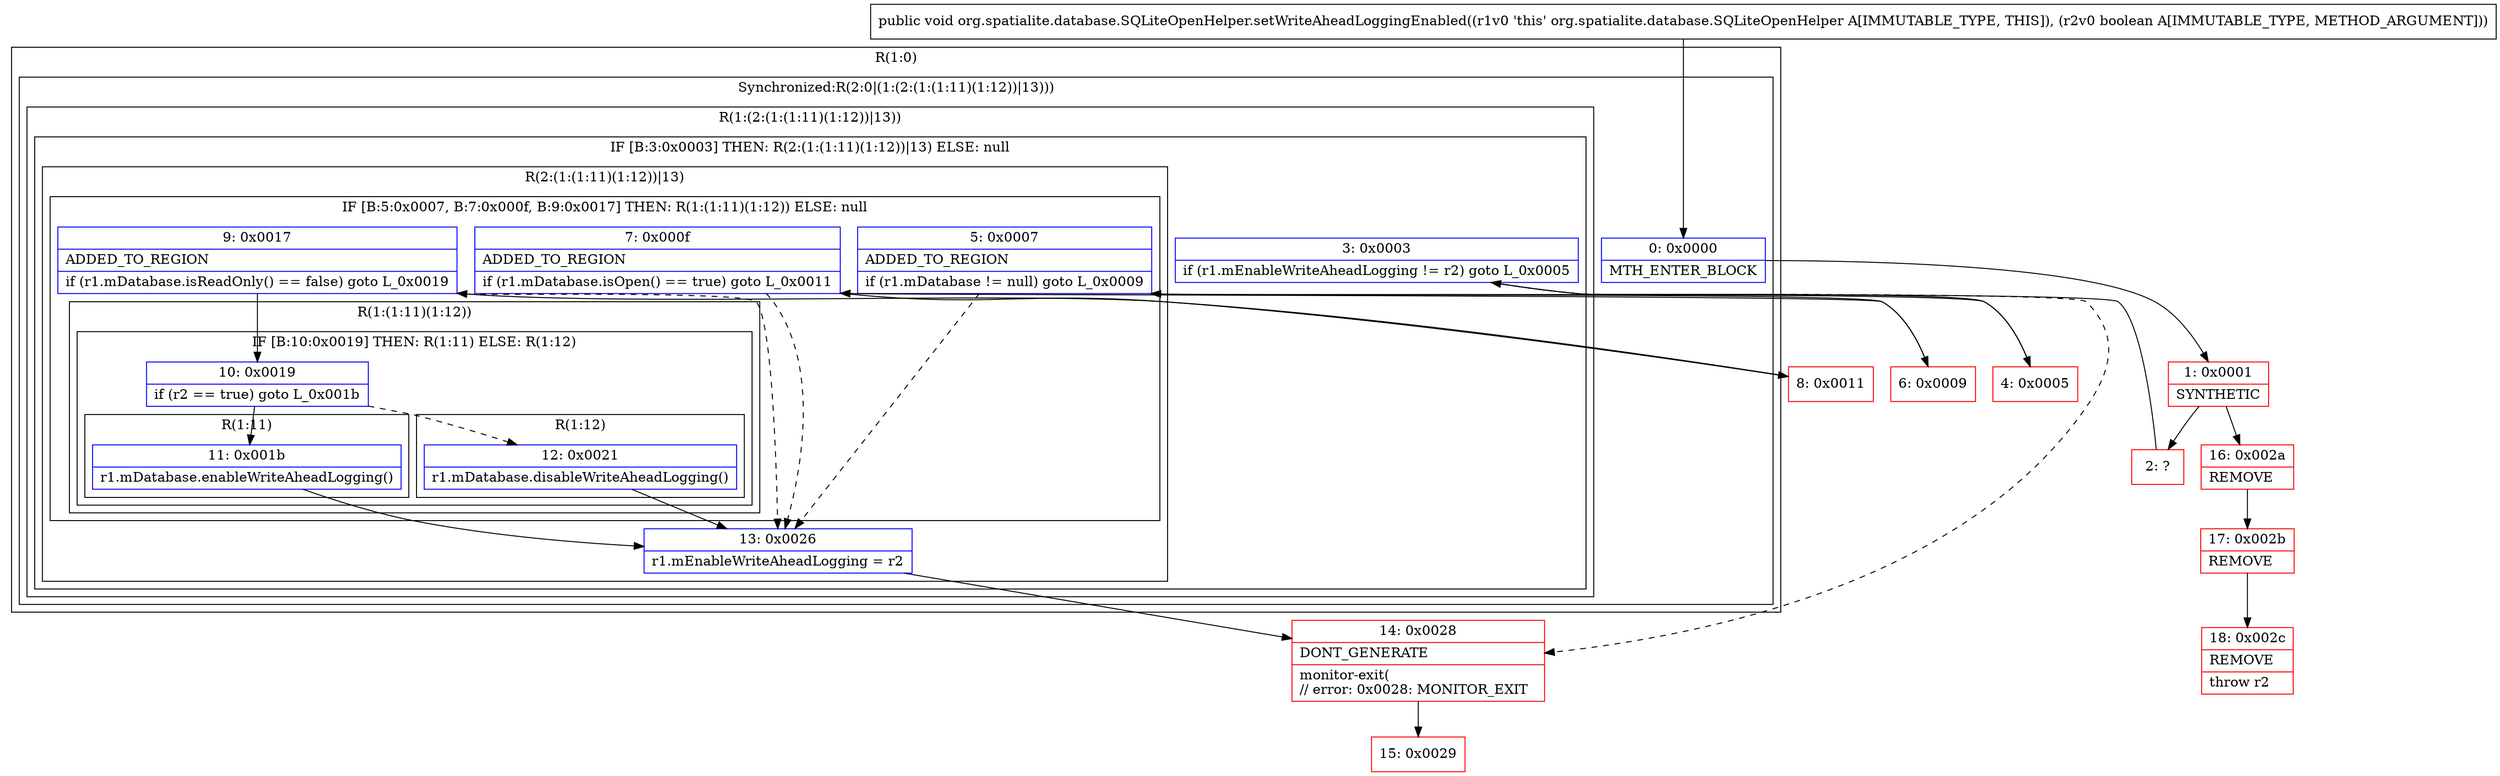 digraph "CFG fororg.spatialite.database.SQLiteOpenHelper.setWriteAheadLoggingEnabled(Z)V" {
subgraph cluster_Region_1826046738 {
label = "R(1:0)";
node [shape=record,color=blue];
subgraph cluster_SynchronizedRegion_881066518 {
label = "Synchronized:R(2:0|(1:(2:(1:(1:11)(1:12))|13)))";
node [shape=record,color=blue];
Node_0 [shape=record,label="{0\:\ 0x0000|MTH_ENTER_BLOCK\l}"];
subgraph cluster_Region_732859501 {
label = "R(1:(2:(1:(1:11)(1:12))|13))";
node [shape=record,color=blue];
subgraph cluster_IfRegion_257655320 {
label = "IF [B:3:0x0003] THEN: R(2:(1:(1:11)(1:12))|13) ELSE: null";
node [shape=record,color=blue];
Node_3 [shape=record,label="{3\:\ 0x0003|if (r1.mEnableWriteAheadLogging != r2) goto L_0x0005\l}"];
subgraph cluster_Region_1497538354 {
label = "R(2:(1:(1:11)(1:12))|13)";
node [shape=record,color=blue];
subgraph cluster_IfRegion_1304601278 {
label = "IF [B:5:0x0007, B:7:0x000f, B:9:0x0017] THEN: R(1:(1:11)(1:12)) ELSE: null";
node [shape=record,color=blue];
Node_5 [shape=record,label="{5\:\ 0x0007|ADDED_TO_REGION\l|if (r1.mDatabase != null) goto L_0x0009\l}"];
Node_7 [shape=record,label="{7\:\ 0x000f|ADDED_TO_REGION\l|if (r1.mDatabase.isOpen() == true) goto L_0x0011\l}"];
Node_9 [shape=record,label="{9\:\ 0x0017|ADDED_TO_REGION\l|if (r1.mDatabase.isReadOnly() == false) goto L_0x0019\l}"];
subgraph cluster_Region_315658895 {
label = "R(1:(1:11)(1:12))";
node [shape=record,color=blue];
subgraph cluster_IfRegion_1095276943 {
label = "IF [B:10:0x0019] THEN: R(1:11) ELSE: R(1:12)";
node [shape=record,color=blue];
Node_10 [shape=record,label="{10\:\ 0x0019|if (r2 == true) goto L_0x001b\l}"];
subgraph cluster_Region_205403547 {
label = "R(1:11)";
node [shape=record,color=blue];
Node_11 [shape=record,label="{11\:\ 0x001b|r1.mDatabase.enableWriteAheadLogging()\l}"];
}
subgraph cluster_Region_1412542960 {
label = "R(1:12)";
node [shape=record,color=blue];
Node_12 [shape=record,label="{12\:\ 0x0021|r1.mDatabase.disableWriteAheadLogging()\l}"];
}
}
}
}
Node_13 [shape=record,label="{13\:\ 0x0026|r1.mEnableWriteAheadLogging = r2\l}"];
}
}
}
}
}
Node_1 [shape=record,color=red,label="{1\:\ 0x0001|SYNTHETIC\l}"];
Node_2 [shape=record,color=red,label="{2\:\ ?}"];
Node_4 [shape=record,color=red,label="{4\:\ 0x0005}"];
Node_6 [shape=record,color=red,label="{6\:\ 0x0009}"];
Node_8 [shape=record,color=red,label="{8\:\ 0x0011}"];
Node_14 [shape=record,color=red,label="{14\:\ 0x0028|DONT_GENERATE\l|monitor\-exit(\l\/\/ error: 0x0028: MONITOR_EXIT  \l}"];
Node_15 [shape=record,color=red,label="{15\:\ 0x0029}"];
Node_16 [shape=record,color=red,label="{16\:\ 0x002a|REMOVE\l}"];
Node_17 [shape=record,color=red,label="{17\:\ 0x002b|REMOVE\l}"];
Node_18 [shape=record,color=red,label="{18\:\ 0x002c|REMOVE\l|throw r2\l}"];
MethodNode[shape=record,label="{public void org.spatialite.database.SQLiteOpenHelper.setWriteAheadLoggingEnabled((r1v0 'this' org.spatialite.database.SQLiteOpenHelper A[IMMUTABLE_TYPE, THIS]), (r2v0 boolean A[IMMUTABLE_TYPE, METHOD_ARGUMENT])) }"];
MethodNode -> Node_0;
Node_0 -> Node_1;
Node_3 -> Node_4;
Node_3 -> Node_14[style=dashed];
Node_5 -> Node_6;
Node_5 -> Node_13[style=dashed];
Node_7 -> Node_8;
Node_7 -> Node_13[style=dashed];
Node_9 -> Node_10;
Node_9 -> Node_13[style=dashed];
Node_10 -> Node_11;
Node_10 -> Node_12[style=dashed];
Node_11 -> Node_13;
Node_12 -> Node_13;
Node_13 -> Node_14;
Node_1 -> Node_2;
Node_1 -> Node_16;
Node_2 -> Node_3;
Node_4 -> Node_5;
Node_6 -> Node_7;
Node_8 -> Node_9;
Node_14 -> Node_15;
Node_16 -> Node_17;
Node_17 -> Node_18;
}

